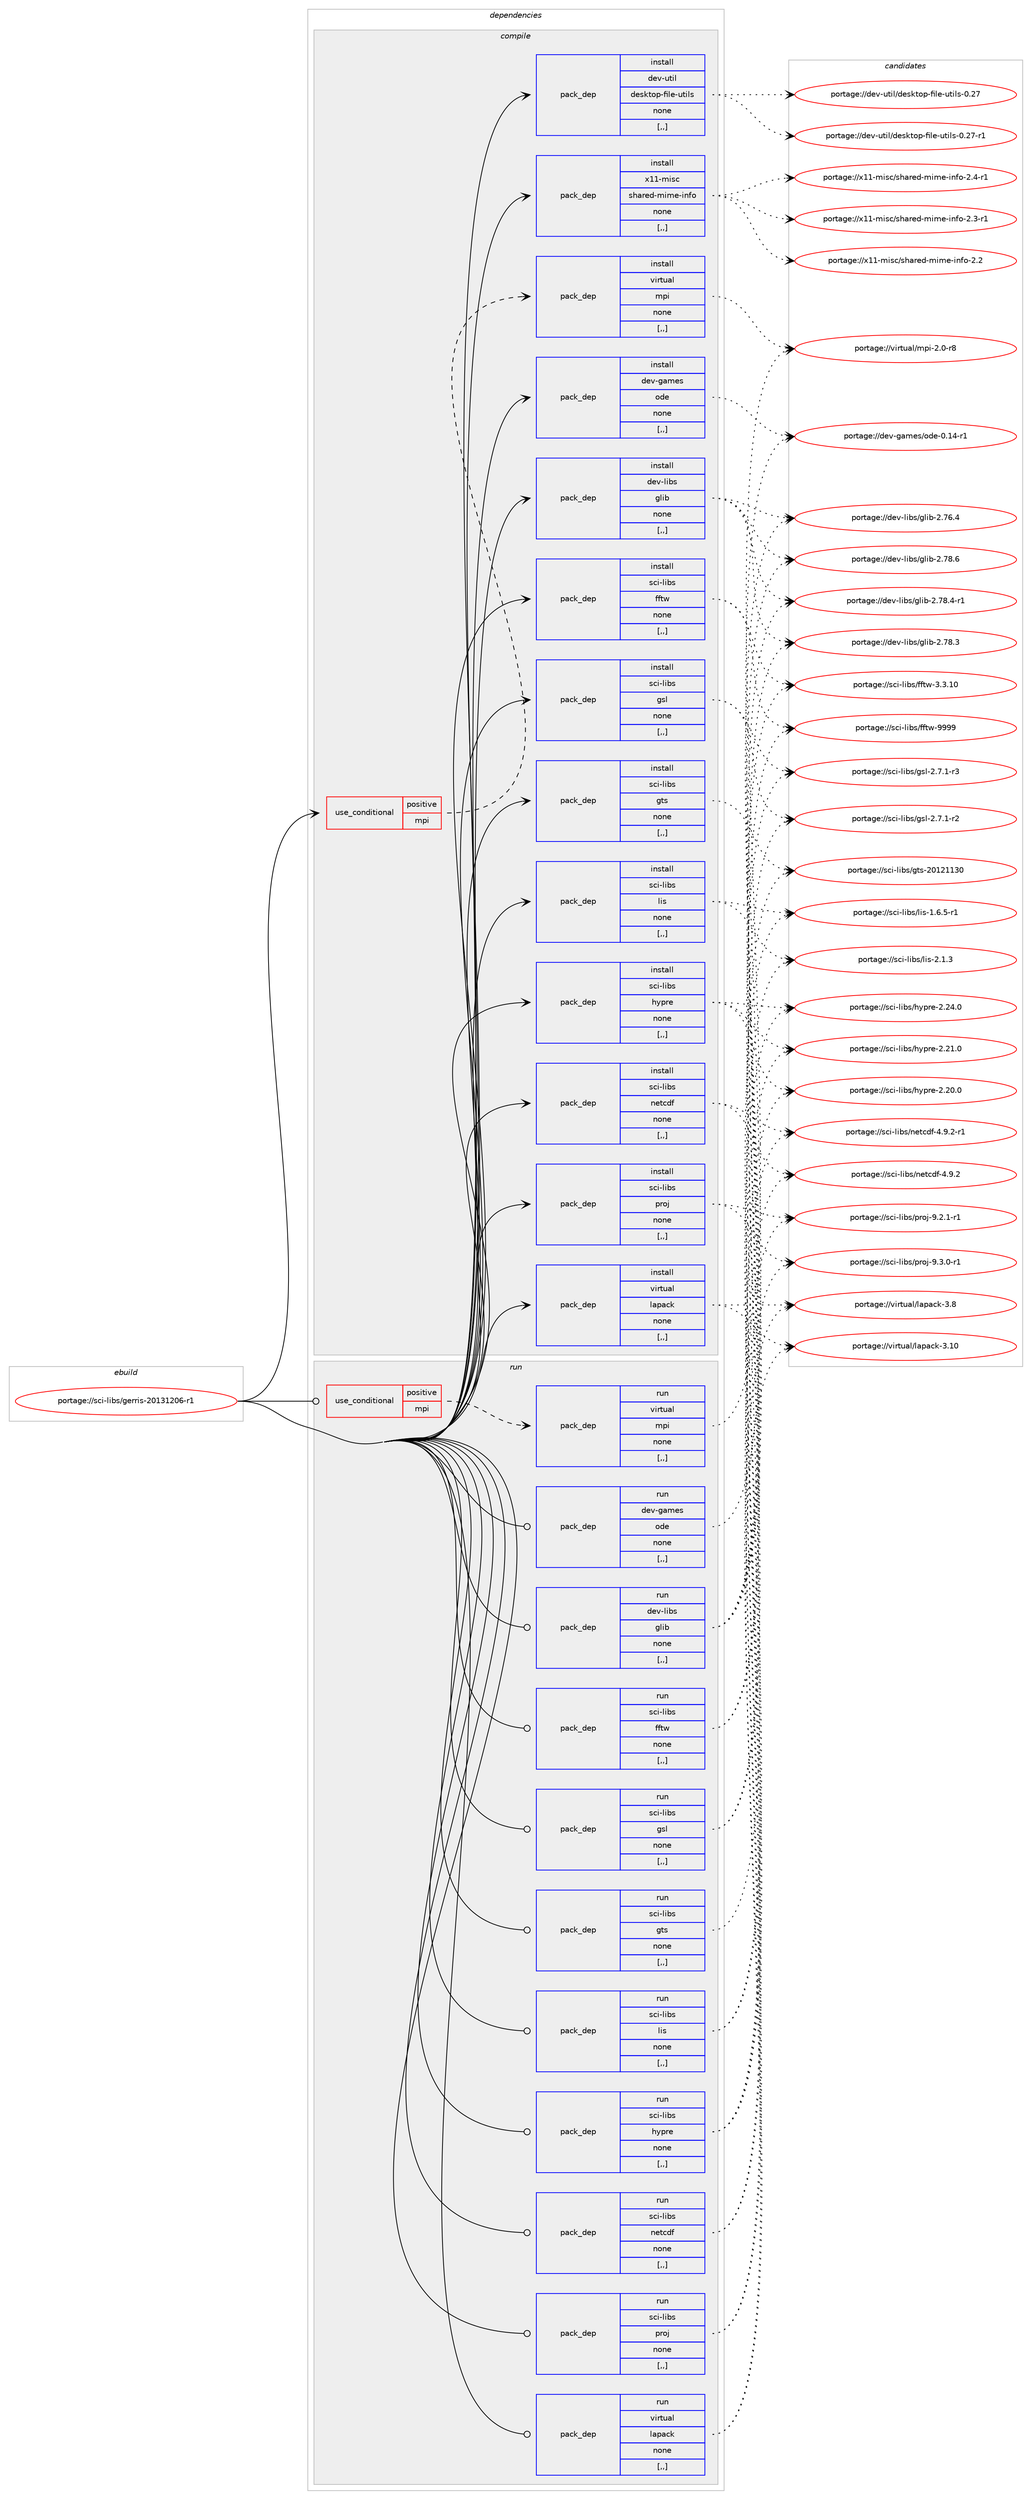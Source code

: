 digraph prolog {

# *************
# Graph options
# *************

newrank=true;
concentrate=true;
compound=true;
graph [rankdir=LR,fontname=Helvetica,fontsize=10,ranksep=1.5];#, ranksep=2.5, nodesep=0.2];
edge  [arrowhead=vee];
node  [fontname=Helvetica,fontsize=10];

# **********
# The ebuild
# **********

subgraph cluster_leftcol {
color=gray;
label=<<i>ebuild</i>>;
id [label="portage://sci-libs/gerris-20131206-r1", color=red, width=4, href="../sci-libs/gerris-20131206-r1.svg"];
}

# ****************
# The dependencies
# ****************

subgraph cluster_midcol {
color=gray;
label=<<i>dependencies</i>>;
subgraph cluster_compile {
fillcolor="#eeeeee";
style=filled;
label=<<i>compile</i>>;
subgraph cond105744 {
dependency400037 [label=<<TABLE BORDER="0" CELLBORDER="1" CELLSPACING="0" CELLPADDING="4"><TR><TD ROWSPAN="3" CELLPADDING="10">use_conditional</TD></TR><TR><TD>positive</TD></TR><TR><TD>mpi</TD></TR></TABLE>>, shape=none, color=red];
subgraph pack291421 {
dependency400038 [label=<<TABLE BORDER="0" CELLBORDER="1" CELLSPACING="0" CELLPADDING="4" WIDTH="220"><TR><TD ROWSPAN="6" CELLPADDING="30">pack_dep</TD></TR><TR><TD WIDTH="110">install</TD></TR><TR><TD>virtual</TD></TR><TR><TD>mpi</TD></TR><TR><TD>none</TD></TR><TR><TD>[,,]</TD></TR></TABLE>>, shape=none, color=blue];
}
dependency400037:e -> dependency400038:w [weight=20,style="dashed",arrowhead="vee"];
}
id:e -> dependency400037:w [weight=20,style="solid",arrowhead="vee"];
subgraph pack291422 {
dependency400039 [label=<<TABLE BORDER="0" CELLBORDER="1" CELLSPACING="0" CELLPADDING="4" WIDTH="220"><TR><TD ROWSPAN="6" CELLPADDING="30">pack_dep</TD></TR><TR><TD WIDTH="110">install</TD></TR><TR><TD>dev-games</TD></TR><TR><TD>ode</TD></TR><TR><TD>none</TD></TR><TR><TD>[,,]</TD></TR></TABLE>>, shape=none, color=blue];
}
id:e -> dependency400039:w [weight=20,style="solid",arrowhead="vee"];
subgraph pack291423 {
dependency400040 [label=<<TABLE BORDER="0" CELLBORDER="1" CELLSPACING="0" CELLPADDING="4" WIDTH="220"><TR><TD ROWSPAN="6" CELLPADDING="30">pack_dep</TD></TR><TR><TD WIDTH="110">install</TD></TR><TR><TD>dev-libs</TD></TR><TR><TD>glib</TD></TR><TR><TD>none</TD></TR><TR><TD>[,,]</TD></TR></TABLE>>, shape=none, color=blue];
}
id:e -> dependency400040:w [weight=20,style="solid",arrowhead="vee"];
subgraph pack291424 {
dependency400041 [label=<<TABLE BORDER="0" CELLBORDER="1" CELLSPACING="0" CELLPADDING="4" WIDTH="220"><TR><TD ROWSPAN="6" CELLPADDING="30">pack_dep</TD></TR><TR><TD WIDTH="110">install</TD></TR><TR><TD>dev-util</TD></TR><TR><TD>desktop-file-utils</TD></TR><TR><TD>none</TD></TR><TR><TD>[,,]</TD></TR></TABLE>>, shape=none, color=blue];
}
id:e -> dependency400041:w [weight=20,style="solid",arrowhead="vee"];
subgraph pack291425 {
dependency400042 [label=<<TABLE BORDER="0" CELLBORDER="1" CELLSPACING="0" CELLPADDING="4" WIDTH="220"><TR><TD ROWSPAN="6" CELLPADDING="30">pack_dep</TD></TR><TR><TD WIDTH="110">install</TD></TR><TR><TD>sci-libs</TD></TR><TR><TD>fftw</TD></TR><TR><TD>none</TD></TR><TR><TD>[,,]</TD></TR></TABLE>>, shape=none, color=blue];
}
id:e -> dependency400042:w [weight=20,style="solid",arrowhead="vee"];
subgraph pack291426 {
dependency400043 [label=<<TABLE BORDER="0" CELLBORDER="1" CELLSPACING="0" CELLPADDING="4" WIDTH="220"><TR><TD ROWSPAN="6" CELLPADDING="30">pack_dep</TD></TR><TR><TD WIDTH="110">install</TD></TR><TR><TD>sci-libs</TD></TR><TR><TD>gsl</TD></TR><TR><TD>none</TD></TR><TR><TD>[,,]</TD></TR></TABLE>>, shape=none, color=blue];
}
id:e -> dependency400043:w [weight=20,style="solid",arrowhead="vee"];
subgraph pack291427 {
dependency400044 [label=<<TABLE BORDER="0" CELLBORDER="1" CELLSPACING="0" CELLPADDING="4" WIDTH="220"><TR><TD ROWSPAN="6" CELLPADDING="30">pack_dep</TD></TR><TR><TD WIDTH="110">install</TD></TR><TR><TD>sci-libs</TD></TR><TR><TD>gts</TD></TR><TR><TD>none</TD></TR><TR><TD>[,,]</TD></TR></TABLE>>, shape=none, color=blue];
}
id:e -> dependency400044:w [weight=20,style="solid",arrowhead="vee"];
subgraph pack291428 {
dependency400045 [label=<<TABLE BORDER="0" CELLBORDER="1" CELLSPACING="0" CELLPADDING="4" WIDTH="220"><TR><TD ROWSPAN="6" CELLPADDING="30">pack_dep</TD></TR><TR><TD WIDTH="110">install</TD></TR><TR><TD>sci-libs</TD></TR><TR><TD>hypre</TD></TR><TR><TD>none</TD></TR><TR><TD>[,,]</TD></TR></TABLE>>, shape=none, color=blue];
}
id:e -> dependency400045:w [weight=20,style="solid",arrowhead="vee"];
subgraph pack291429 {
dependency400046 [label=<<TABLE BORDER="0" CELLBORDER="1" CELLSPACING="0" CELLPADDING="4" WIDTH="220"><TR><TD ROWSPAN="6" CELLPADDING="30">pack_dep</TD></TR><TR><TD WIDTH="110">install</TD></TR><TR><TD>sci-libs</TD></TR><TR><TD>lis</TD></TR><TR><TD>none</TD></TR><TR><TD>[,,]</TD></TR></TABLE>>, shape=none, color=blue];
}
id:e -> dependency400046:w [weight=20,style="solid",arrowhead="vee"];
subgraph pack291430 {
dependency400047 [label=<<TABLE BORDER="0" CELLBORDER="1" CELLSPACING="0" CELLPADDING="4" WIDTH="220"><TR><TD ROWSPAN="6" CELLPADDING="30">pack_dep</TD></TR><TR><TD WIDTH="110">install</TD></TR><TR><TD>sci-libs</TD></TR><TR><TD>netcdf</TD></TR><TR><TD>none</TD></TR><TR><TD>[,,]</TD></TR></TABLE>>, shape=none, color=blue];
}
id:e -> dependency400047:w [weight=20,style="solid",arrowhead="vee"];
subgraph pack291431 {
dependency400048 [label=<<TABLE BORDER="0" CELLBORDER="1" CELLSPACING="0" CELLPADDING="4" WIDTH="220"><TR><TD ROWSPAN="6" CELLPADDING="30">pack_dep</TD></TR><TR><TD WIDTH="110">install</TD></TR><TR><TD>sci-libs</TD></TR><TR><TD>proj</TD></TR><TR><TD>none</TD></TR><TR><TD>[,,]</TD></TR></TABLE>>, shape=none, color=blue];
}
id:e -> dependency400048:w [weight=20,style="solid",arrowhead="vee"];
subgraph pack291432 {
dependency400049 [label=<<TABLE BORDER="0" CELLBORDER="1" CELLSPACING="0" CELLPADDING="4" WIDTH="220"><TR><TD ROWSPAN="6" CELLPADDING="30">pack_dep</TD></TR><TR><TD WIDTH="110">install</TD></TR><TR><TD>virtual</TD></TR><TR><TD>lapack</TD></TR><TR><TD>none</TD></TR><TR><TD>[,,]</TD></TR></TABLE>>, shape=none, color=blue];
}
id:e -> dependency400049:w [weight=20,style="solid",arrowhead="vee"];
subgraph pack291433 {
dependency400050 [label=<<TABLE BORDER="0" CELLBORDER="1" CELLSPACING="0" CELLPADDING="4" WIDTH="220"><TR><TD ROWSPAN="6" CELLPADDING="30">pack_dep</TD></TR><TR><TD WIDTH="110">install</TD></TR><TR><TD>x11-misc</TD></TR><TR><TD>shared-mime-info</TD></TR><TR><TD>none</TD></TR><TR><TD>[,,]</TD></TR></TABLE>>, shape=none, color=blue];
}
id:e -> dependency400050:w [weight=20,style="solid",arrowhead="vee"];
}
subgraph cluster_compileandrun {
fillcolor="#eeeeee";
style=filled;
label=<<i>compile and run</i>>;
}
subgraph cluster_run {
fillcolor="#eeeeee";
style=filled;
label=<<i>run</i>>;
subgraph cond105745 {
dependency400051 [label=<<TABLE BORDER="0" CELLBORDER="1" CELLSPACING="0" CELLPADDING="4"><TR><TD ROWSPAN="3" CELLPADDING="10">use_conditional</TD></TR><TR><TD>positive</TD></TR><TR><TD>mpi</TD></TR></TABLE>>, shape=none, color=red];
subgraph pack291434 {
dependency400052 [label=<<TABLE BORDER="0" CELLBORDER="1" CELLSPACING="0" CELLPADDING="4" WIDTH="220"><TR><TD ROWSPAN="6" CELLPADDING="30">pack_dep</TD></TR><TR><TD WIDTH="110">run</TD></TR><TR><TD>virtual</TD></TR><TR><TD>mpi</TD></TR><TR><TD>none</TD></TR><TR><TD>[,,]</TD></TR></TABLE>>, shape=none, color=blue];
}
dependency400051:e -> dependency400052:w [weight=20,style="dashed",arrowhead="vee"];
}
id:e -> dependency400051:w [weight=20,style="solid",arrowhead="odot"];
subgraph pack291435 {
dependency400053 [label=<<TABLE BORDER="0" CELLBORDER="1" CELLSPACING="0" CELLPADDING="4" WIDTH="220"><TR><TD ROWSPAN="6" CELLPADDING="30">pack_dep</TD></TR><TR><TD WIDTH="110">run</TD></TR><TR><TD>dev-games</TD></TR><TR><TD>ode</TD></TR><TR><TD>none</TD></TR><TR><TD>[,,]</TD></TR></TABLE>>, shape=none, color=blue];
}
id:e -> dependency400053:w [weight=20,style="solid",arrowhead="odot"];
subgraph pack291436 {
dependency400054 [label=<<TABLE BORDER="0" CELLBORDER="1" CELLSPACING="0" CELLPADDING="4" WIDTH="220"><TR><TD ROWSPAN="6" CELLPADDING="30">pack_dep</TD></TR><TR><TD WIDTH="110">run</TD></TR><TR><TD>dev-libs</TD></TR><TR><TD>glib</TD></TR><TR><TD>none</TD></TR><TR><TD>[,,]</TD></TR></TABLE>>, shape=none, color=blue];
}
id:e -> dependency400054:w [weight=20,style="solid",arrowhead="odot"];
subgraph pack291437 {
dependency400055 [label=<<TABLE BORDER="0" CELLBORDER="1" CELLSPACING="0" CELLPADDING="4" WIDTH="220"><TR><TD ROWSPAN="6" CELLPADDING="30">pack_dep</TD></TR><TR><TD WIDTH="110">run</TD></TR><TR><TD>sci-libs</TD></TR><TR><TD>fftw</TD></TR><TR><TD>none</TD></TR><TR><TD>[,,]</TD></TR></TABLE>>, shape=none, color=blue];
}
id:e -> dependency400055:w [weight=20,style="solid",arrowhead="odot"];
subgraph pack291438 {
dependency400056 [label=<<TABLE BORDER="0" CELLBORDER="1" CELLSPACING="0" CELLPADDING="4" WIDTH="220"><TR><TD ROWSPAN="6" CELLPADDING="30">pack_dep</TD></TR><TR><TD WIDTH="110">run</TD></TR><TR><TD>sci-libs</TD></TR><TR><TD>gsl</TD></TR><TR><TD>none</TD></TR><TR><TD>[,,]</TD></TR></TABLE>>, shape=none, color=blue];
}
id:e -> dependency400056:w [weight=20,style="solid",arrowhead="odot"];
subgraph pack291439 {
dependency400057 [label=<<TABLE BORDER="0" CELLBORDER="1" CELLSPACING="0" CELLPADDING="4" WIDTH="220"><TR><TD ROWSPAN="6" CELLPADDING="30">pack_dep</TD></TR><TR><TD WIDTH="110">run</TD></TR><TR><TD>sci-libs</TD></TR><TR><TD>gts</TD></TR><TR><TD>none</TD></TR><TR><TD>[,,]</TD></TR></TABLE>>, shape=none, color=blue];
}
id:e -> dependency400057:w [weight=20,style="solid",arrowhead="odot"];
subgraph pack291440 {
dependency400058 [label=<<TABLE BORDER="0" CELLBORDER="1" CELLSPACING="0" CELLPADDING="4" WIDTH="220"><TR><TD ROWSPAN="6" CELLPADDING="30">pack_dep</TD></TR><TR><TD WIDTH="110">run</TD></TR><TR><TD>sci-libs</TD></TR><TR><TD>hypre</TD></TR><TR><TD>none</TD></TR><TR><TD>[,,]</TD></TR></TABLE>>, shape=none, color=blue];
}
id:e -> dependency400058:w [weight=20,style="solid",arrowhead="odot"];
subgraph pack291441 {
dependency400059 [label=<<TABLE BORDER="0" CELLBORDER="1" CELLSPACING="0" CELLPADDING="4" WIDTH="220"><TR><TD ROWSPAN="6" CELLPADDING="30">pack_dep</TD></TR><TR><TD WIDTH="110">run</TD></TR><TR><TD>sci-libs</TD></TR><TR><TD>lis</TD></TR><TR><TD>none</TD></TR><TR><TD>[,,]</TD></TR></TABLE>>, shape=none, color=blue];
}
id:e -> dependency400059:w [weight=20,style="solid",arrowhead="odot"];
subgraph pack291442 {
dependency400060 [label=<<TABLE BORDER="0" CELLBORDER="1" CELLSPACING="0" CELLPADDING="4" WIDTH="220"><TR><TD ROWSPAN="6" CELLPADDING="30">pack_dep</TD></TR><TR><TD WIDTH="110">run</TD></TR><TR><TD>sci-libs</TD></TR><TR><TD>netcdf</TD></TR><TR><TD>none</TD></TR><TR><TD>[,,]</TD></TR></TABLE>>, shape=none, color=blue];
}
id:e -> dependency400060:w [weight=20,style="solid",arrowhead="odot"];
subgraph pack291443 {
dependency400061 [label=<<TABLE BORDER="0" CELLBORDER="1" CELLSPACING="0" CELLPADDING="4" WIDTH="220"><TR><TD ROWSPAN="6" CELLPADDING="30">pack_dep</TD></TR><TR><TD WIDTH="110">run</TD></TR><TR><TD>sci-libs</TD></TR><TR><TD>proj</TD></TR><TR><TD>none</TD></TR><TR><TD>[,,]</TD></TR></TABLE>>, shape=none, color=blue];
}
id:e -> dependency400061:w [weight=20,style="solid",arrowhead="odot"];
subgraph pack291444 {
dependency400062 [label=<<TABLE BORDER="0" CELLBORDER="1" CELLSPACING="0" CELLPADDING="4" WIDTH="220"><TR><TD ROWSPAN="6" CELLPADDING="30">pack_dep</TD></TR><TR><TD WIDTH="110">run</TD></TR><TR><TD>virtual</TD></TR><TR><TD>lapack</TD></TR><TR><TD>none</TD></TR><TR><TD>[,,]</TD></TR></TABLE>>, shape=none, color=blue];
}
id:e -> dependency400062:w [weight=20,style="solid",arrowhead="odot"];
}
}

# **************
# The candidates
# **************

subgraph cluster_choices {
rank=same;
color=gray;
label=<<i>candidates</i>>;

subgraph choice291421 {
color=black;
nodesep=1;
choice1181051141161179710847109112105455046484511456 [label="portage://virtual/mpi-2.0-r8", color=red, width=4,href="../virtual/mpi-2.0-r8.svg"];
dependency400038:e -> choice1181051141161179710847109112105455046484511456:w [style=dotted,weight="100"];
}
subgraph choice291422 {
color=black;
nodesep=1;
choice10010111845103971091011154711110010145484649524511449 [label="portage://dev-games/ode-0.14-r1", color=red, width=4,href="../dev-games/ode-0.14-r1.svg"];
dependency400039:e -> choice10010111845103971091011154711110010145484649524511449:w [style=dotted,weight="100"];
}
subgraph choice291423 {
color=black;
nodesep=1;
choice1001011184510810598115471031081059845504655564654 [label="portage://dev-libs/glib-2.78.6", color=red, width=4,href="../dev-libs/glib-2.78.6.svg"];
choice10010111845108105981154710310810598455046555646524511449 [label="portage://dev-libs/glib-2.78.4-r1", color=red, width=4,href="../dev-libs/glib-2.78.4-r1.svg"];
choice1001011184510810598115471031081059845504655564651 [label="portage://dev-libs/glib-2.78.3", color=red, width=4,href="../dev-libs/glib-2.78.3.svg"];
choice1001011184510810598115471031081059845504655544652 [label="portage://dev-libs/glib-2.76.4", color=red, width=4,href="../dev-libs/glib-2.76.4.svg"];
dependency400040:e -> choice1001011184510810598115471031081059845504655564654:w [style=dotted,weight="100"];
dependency400040:e -> choice10010111845108105981154710310810598455046555646524511449:w [style=dotted,weight="100"];
dependency400040:e -> choice1001011184510810598115471031081059845504655564651:w [style=dotted,weight="100"];
dependency400040:e -> choice1001011184510810598115471031081059845504655544652:w [style=dotted,weight="100"];
}
subgraph choice291424 {
color=black;
nodesep=1;
choice1001011184511711610510847100101115107116111112451021051081014511711610510811545484650554511449 [label="portage://dev-util/desktop-file-utils-0.27-r1", color=red, width=4,href="../dev-util/desktop-file-utils-0.27-r1.svg"];
choice100101118451171161051084710010111510711611111245102105108101451171161051081154548465055 [label="portage://dev-util/desktop-file-utils-0.27", color=red, width=4,href="../dev-util/desktop-file-utils-0.27.svg"];
dependency400041:e -> choice1001011184511711610510847100101115107116111112451021051081014511711610510811545484650554511449:w [style=dotted,weight="100"];
dependency400041:e -> choice100101118451171161051084710010111510711611111245102105108101451171161051081154548465055:w [style=dotted,weight="100"];
}
subgraph choice291425 {
color=black;
nodesep=1;
choice115991054510810598115471021021161194557575757 [label="portage://sci-libs/fftw-9999", color=red, width=4,href="../sci-libs/fftw-9999.svg"];
choice1159910545108105981154710210211611945514651464948 [label="portage://sci-libs/fftw-3.3.10", color=red, width=4,href="../sci-libs/fftw-3.3.10.svg"];
dependency400042:e -> choice115991054510810598115471021021161194557575757:w [style=dotted,weight="100"];
dependency400042:e -> choice1159910545108105981154710210211611945514651464948:w [style=dotted,weight="100"];
}
subgraph choice291426 {
color=black;
nodesep=1;
choice115991054510810598115471031151084550465546494511451 [label="portage://sci-libs/gsl-2.7.1-r3", color=red, width=4,href="../sci-libs/gsl-2.7.1-r3.svg"];
choice115991054510810598115471031151084550465546494511450 [label="portage://sci-libs/gsl-2.7.1-r2", color=red, width=4,href="../sci-libs/gsl-2.7.1-r2.svg"];
dependency400043:e -> choice115991054510810598115471031151084550465546494511451:w [style=dotted,weight="100"];
dependency400043:e -> choice115991054510810598115471031151084550465546494511450:w [style=dotted,weight="100"];
}
subgraph choice291427 {
color=black;
nodesep=1;
choice11599105451081059811547103116115455048495049495148 [label="portage://sci-libs/gts-20121130", color=red, width=4,href="../sci-libs/gts-20121130.svg"];
dependency400044:e -> choice11599105451081059811547103116115455048495049495148:w [style=dotted,weight="100"];
}
subgraph choice291428 {
color=black;
nodesep=1;
choice1159910545108105981154710412111211410145504650524648 [label="portage://sci-libs/hypre-2.24.0", color=red, width=4,href="../sci-libs/hypre-2.24.0.svg"];
choice1159910545108105981154710412111211410145504650494648 [label="portage://sci-libs/hypre-2.21.0", color=red, width=4,href="../sci-libs/hypre-2.21.0.svg"];
choice1159910545108105981154710412111211410145504650484648 [label="portage://sci-libs/hypre-2.20.0", color=red, width=4,href="../sci-libs/hypre-2.20.0.svg"];
dependency400045:e -> choice1159910545108105981154710412111211410145504650524648:w [style=dotted,weight="100"];
dependency400045:e -> choice1159910545108105981154710412111211410145504650494648:w [style=dotted,weight="100"];
dependency400045:e -> choice1159910545108105981154710412111211410145504650484648:w [style=dotted,weight="100"];
}
subgraph choice291429 {
color=black;
nodesep=1;
choice11599105451081059811547108105115455046494651 [label="portage://sci-libs/lis-2.1.3", color=red, width=4,href="../sci-libs/lis-2.1.3.svg"];
choice115991054510810598115471081051154549465446534511449 [label="portage://sci-libs/lis-1.6.5-r1", color=red, width=4,href="../sci-libs/lis-1.6.5-r1.svg"];
dependency400046:e -> choice11599105451081059811547108105115455046494651:w [style=dotted,weight="100"];
dependency400046:e -> choice115991054510810598115471081051154549465446534511449:w [style=dotted,weight="100"];
}
subgraph choice291430 {
color=black;
nodesep=1;
choice11599105451081059811547110101116991001024552465746504511449 [label="portage://sci-libs/netcdf-4.9.2-r1", color=red, width=4,href="../sci-libs/netcdf-4.9.2-r1.svg"];
choice1159910545108105981154711010111699100102455246574650 [label="portage://sci-libs/netcdf-4.9.2", color=red, width=4,href="../sci-libs/netcdf-4.9.2.svg"];
dependency400047:e -> choice11599105451081059811547110101116991001024552465746504511449:w [style=dotted,weight="100"];
dependency400047:e -> choice1159910545108105981154711010111699100102455246574650:w [style=dotted,weight="100"];
}
subgraph choice291431 {
color=black;
nodesep=1;
choice115991054510810598115471121141111064557465146484511449 [label="portage://sci-libs/proj-9.3.0-r1", color=red, width=4,href="../sci-libs/proj-9.3.0-r1.svg"];
choice115991054510810598115471121141111064557465046494511449 [label="portage://sci-libs/proj-9.2.1-r1", color=red, width=4,href="../sci-libs/proj-9.2.1-r1.svg"];
dependency400048:e -> choice115991054510810598115471121141111064557465146484511449:w [style=dotted,weight="100"];
dependency400048:e -> choice115991054510810598115471121141111064557465046494511449:w [style=dotted,weight="100"];
}
subgraph choice291432 {
color=black;
nodesep=1;
choice11810511411611797108471089711297991074551464948 [label="portage://virtual/lapack-3.10", color=red, width=4,href="../virtual/lapack-3.10.svg"];
choice118105114116117971084710897112979910745514656 [label="portage://virtual/lapack-3.8", color=red, width=4,href="../virtual/lapack-3.8.svg"];
dependency400049:e -> choice11810511411611797108471089711297991074551464948:w [style=dotted,weight="100"];
dependency400049:e -> choice118105114116117971084710897112979910745514656:w [style=dotted,weight="100"];
}
subgraph choice291433 {
color=black;
nodesep=1;
choice1204949451091051159947115104971141011004510910510910145105110102111455046524511449 [label="portage://x11-misc/shared-mime-info-2.4-r1", color=red, width=4,href="../x11-misc/shared-mime-info-2.4-r1.svg"];
choice1204949451091051159947115104971141011004510910510910145105110102111455046514511449 [label="portage://x11-misc/shared-mime-info-2.3-r1", color=red, width=4,href="../x11-misc/shared-mime-info-2.3-r1.svg"];
choice120494945109105115994711510497114101100451091051091014510511010211145504650 [label="portage://x11-misc/shared-mime-info-2.2", color=red, width=4,href="../x11-misc/shared-mime-info-2.2.svg"];
dependency400050:e -> choice1204949451091051159947115104971141011004510910510910145105110102111455046524511449:w [style=dotted,weight="100"];
dependency400050:e -> choice1204949451091051159947115104971141011004510910510910145105110102111455046514511449:w [style=dotted,weight="100"];
dependency400050:e -> choice120494945109105115994711510497114101100451091051091014510511010211145504650:w [style=dotted,weight="100"];
}
subgraph choice291434 {
color=black;
nodesep=1;
choice1181051141161179710847109112105455046484511456 [label="portage://virtual/mpi-2.0-r8", color=red, width=4,href="../virtual/mpi-2.0-r8.svg"];
dependency400052:e -> choice1181051141161179710847109112105455046484511456:w [style=dotted,weight="100"];
}
subgraph choice291435 {
color=black;
nodesep=1;
choice10010111845103971091011154711110010145484649524511449 [label="portage://dev-games/ode-0.14-r1", color=red, width=4,href="../dev-games/ode-0.14-r1.svg"];
dependency400053:e -> choice10010111845103971091011154711110010145484649524511449:w [style=dotted,weight="100"];
}
subgraph choice291436 {
color=black;
nodesep=1;
choice1001011184510810598115471031081059845504655564654 [label="portage://dev-libs/glib-2.78.6", color=red, width=4,href="../dev-libs/glib-2.78.6.svg"];
choice10010111845108105981154710310810598455046555646524511449 [label="portage://dev-libs/glib-2.78.4-r1", color=red, width=4,href="../dev-libs/glib-2.78.4-r1.svg"];
choice1001011184510810598115471031081059845504655564651 [label="portage://dev-libs/glib-2.78.3", color=red, width=4,href="../dev-libs/glib-2.78.3.svg"];
choice1001011184510810598115471031081059845504655544652 [label="portage://dev-libs/glib-2.76.4", color=red, width=4,href="../dev-libs/glib-2.76.4.svg"];
dependency400054:e -> choice1001011184510810598115471031081059845504655564654:w [style=dotted,weight="100"];
dependency400054:e -> choice10010111845108105981154710310810598455046555646524511449:w [style=dotted,weight="100"];
dependency400054:e -> choice1001011184510810598115471031081059845504655564651:w [style=dotted,weight="100"];
dependency400054:e -> choice1001011184510810598115471031081059845504655544652:w [style=dotted,weight="100"];
}
subgraph choice291437 {
color=black;
nodesep=1;
choice115991054510810598115471021021161194557575757 [label="portage://sci-libs/fftw-9999", color=red, width=4,href="../sci-libs/fftw-9999.svg"];
choice1159910545108105981154710210211611945514651464948 [label="portage://sci-libs/fftw-3.3.10", color=red, width=4,href="../sci-libs/fftw-3.3.10.svg"];
dependency400055:e -> choice115991054510810598115471021021161194557575757:w [style=dotted,weight="100"];
dependency400055:e -> choice1159910545108105981154710210211611945514651464948:w [style=dotted,weight="100"];
}
subgraph choice291438 {
color=black;
nodesep=1;
choice115991054510810598115471031151084550465546494511451 [label="portage://sci-libs/gsl-2.7.1-r3", color=red, width=4,href="../sci-libs/gsl-2.7.1-r3.svg"];
choice115991054510810598115471031151084550465546494511450 [label="portage://sci-libs/gsl-2.7.1-r2", color=red, width=4,href="../sci-libs/gsl-2.7.1-r2.svg"];
dependency400056:e -> choice115991054510810598115471031151084550465546494511451:w [style=dotted,weight="100"];
dependency400056:e -> choice115991054510810598115471031151084550465546494511450:w [style=dotted,weight="100"];
}
subgraph choice291439 {
color=black;
nodesep=1;
choice11599105451081059811547103116115455048495049495148 [label="portage://sci-libs/gts-20121130", color=red, width=4,href="../sci-libs/gts-20121130.svg"];
dependency400057:e -> choice11599105451081059811547103116115455048495049495148:w [style=dotted,weight="100"];
}
subgraph choice291440 {
color=black;
nodesep=1;
choice1159910545108105981154710412111211410145504650524648 [label="portage://sci-libs/hypre-2.24.0", color=red, width=4,href="../sci-libs/hypre-2.24.0.svg"];
choice1159910545108105981154710412111211410145504650494648 [label="portage://sci-libs/hypre-2.21.0", color=red, width=4,href="../sci-libs/hypre-2.21.0.svg"];
choice1159910545108105981154710412111211410145504650484648 [label="portage://sci-libs/hypre-2.20.0", color=red, width=4,href="../sci-libs/hypre-2.20.0.svg"];
dependency400058:e -> choice1159910545108105981154710412111211410145504650524648:w [style=dotted,weight="100"];
dependency400058:e -> choice1159910545108105981154710412111211410145504650494648:w [style=dotted,weight="100"];
dependency400058:e -> choice1159910545108105981154710412111211410145504650484648:w [style=dotted,weight="100"];
}
subgraph choice291441 {
color=black;
nodesep=1;
choice11599105451081059811547108105115455046494651 [label="portage://sci-libs/lis-2.1.3", color=red, width=4,href="../sci-libs/lis-2.1.3.svg"];
choice115991054510810598115471081051154549465446534511449 [label="portage://sci-libs/lis-1.6.5-r1", color=red, width=4,href="../sci-libs/lis-1.6.5-r1.svg"];
dependency400059:e -> choice11599105451081059811547108105115455046494651:w [style=dotted,weight="100"];
dependency400059:e -> choice115991054510810598115471081051154549465446534511449:w [style=dotted,weight="100"];
}
subgraph choice291442 {
color=black;
nodesep=1;
choice11599105451081059811547110101116991001024552465746504511449 [label="portage://sci-libs/netcdf-4.9.2-r1", color=red, width=4,href="../sci-libs/netcdf-4.9.2-r1.svg"];
choice1159910545108105981154711010111699100102455246574650 [label="portage://sci-libs/netcdf-4.9.2", color=red, width=4,href="../sci-libs/netcdf-4.9.2.svg"];
dependency400060:e -> choice11599105451081059811547110101116991001024552465746504511449:w [style=dotted,weight="100"];
dependency400060:e -> choice1159910545108105981154711010111699100102455246574650:w [style=dotted,weight="100"];
}
subgraph choice291443 {
color=black;
nodesep=1;
choice115991054510810598115471121141111064557465146484511449 [label="portage://sci-libs/proj-9.3.0-r1", color=red, width=4,href="../sci-libs/proj-9.3.0-r1.svg"];
choice115991054510810598115471121141111064557465046494511449 [label="portage://sci-libs/proj-9.2.1-r1", color=red, width=4,href="../sci-libs/proj-9.2.1-r1.svg"];
dependency400061:e -> choice115991054510810598115471121141111064557465146484511449:w [style=dotted,weight="100"];
dependency400061:e -> choice115991054510810598115471121141111064557465046494511449:w [style=dotted,weight="100"];
}
subgraph choice291444 {
color=black;
nodesep=1;
choice11810511411611797108471089711297991074551464948 [label="portage://virtual/lapack-3.10", color=red, width=4,href="../virtual/lapack-3.10.svg"];
choice118105114116117971084710897112979910745514656 [label="portage://virtual/lapack-3.8", color=red, width=4,href="../virtual/lapack-3.8.svg"];
dependency400062:e -> choice11810511411611797108471089711297991074551464948:w [style=dotted,weight="100"];
dependency400062:e -> choice118105114116117971084710897112979910745514656:w [style=dotted,weight="100"];
}
}

}
